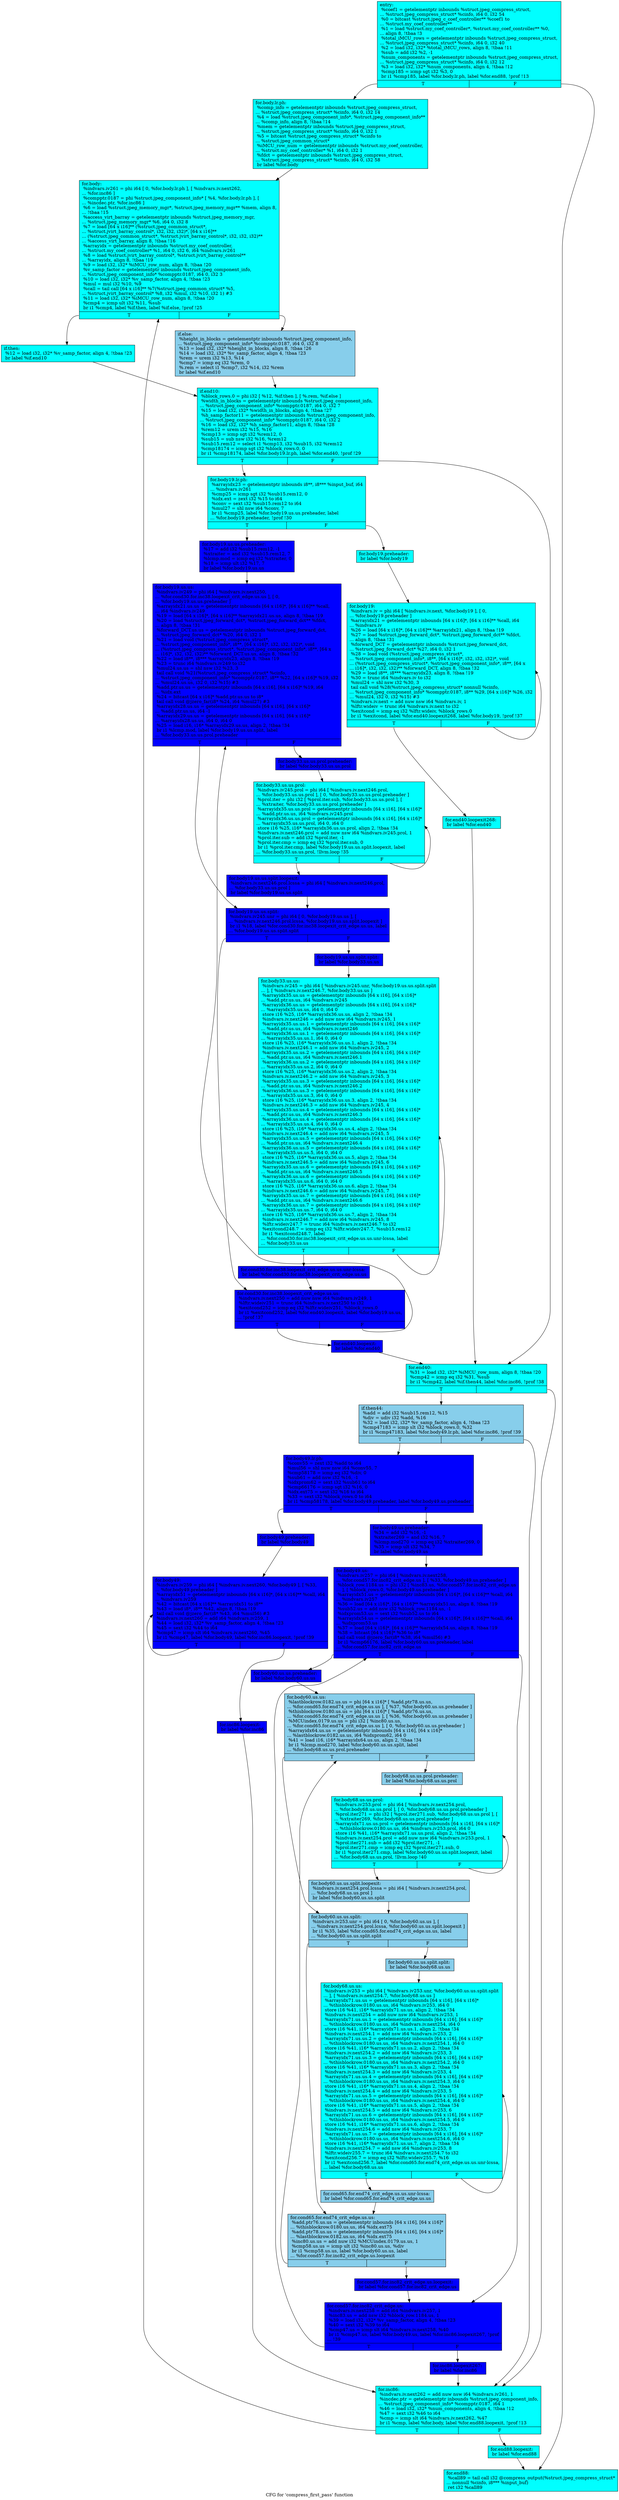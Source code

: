 digraph "CFG for 'compress_first_pass' function" {
	label="CFG for 'compress_first_pass' function";

	Node0x69d7d30 [shape=record, style = filled, fillcolor = cyan, label="{entry:\l  %coef1 = getelementptr inbounds %struct.jpeg_compress_struct,\l... %struct.jpeg_compress_struct* %cinfo, i64 0, i32 54\l  %0 = bitcast %struct.jpeg_c_coef_controller** %coef1 to\l... %struct.my_coef_controller**\l  %1 = load %struct.my_coef_controller*, %struct.my_coef_controller** %0,\l... align 8, !tbaa !3\l  %total_iMCU_rows = getelementptr inbounds %struct.jpeg_compress_struct,\l... %struct.jpeg_compress_struct* %cinfo, i64 0, i32 40\l  %2 = load i32, i32* %total_iMCU_rows, align 8, !tbaa !11\l  %sub = add i32 %2, -1\l  %num_components = getelementptr inbounds %struct.jpeg_compress_struct,\l... %struct.jpeg_compress_struct* %cinfo, i64 0, i32 12\l  %3 = load i32, i32* %num_components, align 4, !tbaa !12\l  %cmp185 = icmp sgt i32 %3, 0\l  br i1 %cmp185, label %for.body.lr.ph, label %for.end88, !prof !13\l|{<s0>T|<s1>F}}"];
	Node0x69d7d30:s0 -> Node0x69d8240;
	Node0x69d7d30:s1 -> Node0x69dac80;
	Node0x69d8240 [shape=record, style = filled, fillcolor = cyan, label="{for.body.lr.ph:                                   \l  %comp_info = getelementptr inbounds %struct.jpeg_compress_struct,\l... %struct.jpeg_compress_struct* %cinfo, i64 0, i32 14\l  %4 = load %struct.jpeg_component_info*, %struct.jpeg_component_info**\l... %comp_info, align 8, !tbaa !14\l  %mem = getelementptr inbounds %struct.jpeg_compress_struct,\l... %struct.jpeg_compress_struct* %cinfo, i64 0, i32 1\l  %5 = bitcast %struct.jpeg_compress_struct* %cinfo to\l... %struct.jpeg_common_struct*\l  %iMCU_row_num = getelementptr inbounds %struct.my_coef_controller,\l... %struct.my_coef_controller* %1, i64 0, i32 1\l  %fdct = getelementptr inbounds %struct.jpeg_compress_struct,\l... %struct.jpeg_compress_struct* %cinfo, i64 0, i32 58\l  br label %for.body\l}"];
	Node0x69d8240 -> Node0x69db980;
	Node0x69db980 [shape=record, style = filled, fillcolor = cyan, label="{for.body:                                         \l  %indvars.iv261 = phi i64 [ 0, %for.body.lr.ph ], [ %indvars.iv.next262,\l... %for.inc86 ]\l  %compptr.0187 = phi %struct.jpeg_component_info* [ %4, %for.body.lr.ph ], [\l... %incdec.ptr, %for.inc86 ]\l  %6 = load %struct.jpeg_memory_mgr*, %struct.jpeg_memory_mgr** %mem, align 8,\l... !tbaa !15\l  %access_virt_barray = getelementptr inbounds %struct.jpeg_memory_mgr,\l... %struct.jpeg_memory_mgr* %6, i64 0, i32 8\l  %7 = load [64 x i16]** (%struct.jpeg_common_struct*,\l... %struct.jvirt_barray_control*, i32, i32, i32)*, [64 x i16]**\l... (%struct.jpeg_common_struct*, %struct.jvirt_barray_control*, i32, i32, i32)**\l... %access_virt_barray, align 8, !tbaa !16\l  %arrayidx = getelementptr inbounds %struct.my_coef_controller,\l... %struct.my_coef_controller* %1, i64 0, i32 6, i64 %indvars.iv261\l  %8 = load %struct.jvirt_barray_control*, %struct.jvirt_barray_control**\l... %arrayidx, align 8, !tbaa !19\l  %9 = load i32, i32* %iMCU_row_num, align 8, !tbaa !20\l  %v_samp_factor = getelementptr inbounds %struct.jpeg_component_info,\l... %struct.jpeg_component_info* %compptr.0187, i64 0, i32 3\l  %10 = load i32, i32* %v_samp_factor, align 4, !tbaa !23\l  %mul = mul i32 %10, %9\l  %call = tail call [64 x i16]** %7(%struct.jpeg_common_struct* %5,\l... %struct.jvirt_barray_control* %8, i32 %mul, i32 %10, i32 1) #3\l  %11 = load i32, i32* %iMCU_row_num, align 8, !tbaa !20\l  %cmp4 = icmp ult i32 %11, %sub\l  br i1 %cmp4, label %if.then, label %if.else, !prof !25\l|{<s0>T|<s1>F}}"];
	Node0x69db980:s0 -> Node0x69a5fe0;
	Node0x69db980:s1 -> Node0x69db7e0;
	Node0x69a5fe0 [shape=record, style = filled, fillcolor = cyan, label="{if.then:                                          \l  %12 = load i32, i32* %v_samp_factor, align 4, !tbaa !23\l  br label %if.end10\l}"];
	Node0x69a5fe0 -> Node0x69c0740;
	Node0x69db7e0 [shape=record, style = filled, fillcolor = skyblue, label="{if.else:                                          \l  %height_in_blocks = getelementptr inbounds %struct.jpeg_component_info,\l... %struct.jpeg_component_info* %compptr.0187, i64 0, i32 8\l  %13 = load i32, i32* %height_in_blocks, align 8, !tbaa !26\l  %14 = load i32, i32* %v_samp_factor, align 4, !tbaa !23\l  %rem = urem i32 %13, %14\l  %cmp7 = icmp eq i32 %rem, 0\l  %.rem = select i1 %cmp7, i32 %14, i32 %rem\l  br label %if.end10\l}"];
	Node0x69db7e0 -> Node0x69c0740;
	Node0x69c0740 [shape=record, style = filled, fillcolor = cyan, label="{if.end10:                                         \l  %block_rows.0 = phi i32 [ %12, %if.then ], [ %.rem, %if.else ]\l  %width_in_blocks = getelementptr inbounds %struct.jpeg_component_info,\l... %struct.jpeg_component_info* %compptr.0187, i64 0, i32 7\l  %15 = load i32, i32* %width_in_blocks, align 4, !tbaa !27\l  %h_samp_factor11 = getelementptr inbounds %struct.jpeg_component_info,\l... %struct.jpeg_component_info* %compptr.0187, i64 0, i32 2\l  %16 = load i32, i32* %h_samp_factor11, align 8, !tbaa !28\l  %rem12 = urem i32 %15, %16\l  %cmp13 = icmp sgt i32 %rem12, 0\l  %sub15 = sub nsw i32 %16, %rem12\l  %sub15.rem12 = select i1 %cmp13, i32 %sub15, i32 %rem12\l  %cmp18174 = icmp sgt i32 %block_rows.0, 0\l  br i1 %cmp18174, label %for.body19.lr.ph, label %for.end40, !prof !29\l|{<s0>T|<s1>F}}"];
	Node0x69c0740:s0 -> Node0x69c1290;
	Node0x69c0740:s1 -> Node0x69c1390;
	Node0x69c1290 [shape=record, style = filled, fillcolor = cyan, label="{for.body19.lr.ph:                                 \l  %arrayidx23 = getelementptr inbounds i8**, i8*** %input_buf, i64\l... %indvars.iv261\l  %cmp25 = icmp sgt i32 %sub15.rem12, 0\l  %idx.ext = zext i32 %15 to i64\l  %conv = sext i32 %sub15.rem12 to i64\l  %mul27 = shl nsw i64 %conv, 7\l  br i1 %cmp25, label %for.body19.us.us.preheader, label\l... %for.body19.preheader, !prof !30\l|{<s0>T|<s1>F}}"];
	Node0x69c1290:s0 -> Node0x69c18e0;
	Node0x69c1290:s1 -> Node0x69c1a00;
	Node0x69c1a00 [shape=record, style = filled, fillcolor = cyan, label="{for.body19.preheader:                             \l  br label %for.body19\l}"];
	Node0x69c1a00 -> Node0x69c1cc0;
	Node0x69c18e0 [shape=record, style = filled, fillcolor = blue, label="{for.body19.us.us.preheader:                       \l  %17 = add i32 %sub15.rem12, -1\l  %xtraiter = and i32 %sub15.rem12, 7\l  %lcmp.mod = icmp eq i32 %xtraiter, 0\l  %18 = icmp ult i32 %17, 7\l  br label %for.body19.us.us\l}"];
	Node0x69c18e0 -> Node0x69c0610;
	Node0x69c0610 [shape=record, style = filled, fillcolor = blue, label="{for.body19.us.us:                                 \l  %indvars.iv249 = phi i64 [ %indvars.iv.next250,\l... %for.cond30.for.inc38.loopexit_crit_edge.us.us ], [ 0,\l... %for.body19.us.us.preheader ]\l  %arrayidx21.us.us = getelementptr inbounds [64 x i16]*, [64 x i16]** %call,\l... i64 %indvars.iv249\l  %19 = load [64 x i16]*, [64 x i16]** %arrayidx21.us.us, align 8, !tbaa !19\l  %20 = load %struct.jpeg_forward_dct*, %struct.jpeg_forward_dct** %fdct,\l... align 8, !tbaa !31\l  %forward_DCT.us.us = getelementptr inbounds %struct.jpeg_forward_dct,\l... %struct.jpeg_forward_dct* %20, i64 0, i32 1\l  %21 = load void (%struct.jpeg_compress_struct*,\l... %struct.jpeg_component_info*, i8**, [64 x i16]*, i32, i32, i32)*, void\l... (%struct.jpeg_compress_struct*, %struct.jpeg_component_info*, i8**, [64 x\l... i16]*, i32, i32, i32)** %forward_DCT.us.us, align 8, !tbaa !32\l  %22 = load i8**, i8*** %arrayidx23, align 8, !tbaa !19\l  %23 = trunc i64 %indvars.iv249 to i32\l  %mul24.us.us = shl nsw i32 %23, 3\l  tail call void %21(%struct.jpeg_compress_struct* %cinfo,\l... %struct.jpeg_component_info* %compptr.0187, i8** %22, [64 x i16]* %19, i32\l... %mul24.us.us, i32 0, i32 %15) #3\l  %add.ptr.us.us = getelementptr inbounds [64 x i16], [64 x i16]* %19, i64\l... %idx.ext\l  %24 = bitcast [64 x i16]* %add.ptr.us.us to i8*\l  tail call void @jzero_far(i8* %24, i64 %mul27) #3\l  %arrayidx28.us.us = getelementptr inbounds [64 x i16], [64 x i16]*\l... %add.ptr.us.us, i64 -1\l  %arrayidx29.us.us = getelementptr inbounds [64 x i16], [64 x i16]*\l... %arrayidx28.us.us, i64 0, i64 0\l  %25 = load i16, i16* %arrayidx29.us.us, align 2, !tbaa !34\l  br i1 %lcmp.mod, label %for.body19.us.us.split, label\l... %for.body33.us.us.prol.preheader\l|{<s0>T|<s1>F}}"];
	Node0x69c0610:s0 -> Node0x69c3700;
	Node0x69c0610:s1 -> Node0x69c37e0;
	Node0x69c37e0 [shape=record, style = filled, fillcolor = blue, label="{for.body33.us.us.prol.preheader:                  \l  br label %for.body33.us.us.prol\l}"];
	Node0x69c37e0 -> Node0x69c3950;
	Node0x69c3950 [shape=record, style = filled, fillcolor = cyan, label="{for.body33.us.us.prol:                            \l  %indvars.iv245.prol = phi i64 [ %indvars.iv.next246.prol,\l... %for.body33.us.us.prol ], [ 0, %for.body33.us.us.prol.preheader ]\l  %prol.iter = phi i32 [ %prol.iter.sub, %for.body33.us.us.prol ], [\l... %xtraiter, %for.body33.us.us.prol.preheader ]\l  %arrayidx35.us.us.prol = getelementptr inbounds [64 x i16], [64 x i16]*\l... %add.ptr.us.us, i64 %indvars.iv245.prol\l  %arrayidx36.us.us.prol = getelementptr inbounds [64 x i16], [64 x i16]*\l... %arrayidx35.us.us.prol, i64 0, i64 0\l  store i16 %25, i16* %arrayidx36.us.us.prol, align 2, !tbaa !34\l  %indvars.iv.next246.prol = add nuw nsw i64 %indvars.iv245.prol, 1\l  %prol.iter.sub = add i32 %prol.iter, -1\l  %prol.iter.cmp = icmp eq i32 %prol.iter.sub, 0\l  br i1 %prol.iter.cmp, label %for.body19.us.us.split.loopexit, label\l... %for.body33.us.us.prol, !llvm.loop !35\l|{<s0>T|<s1>F}}"];
	Node0x69c3950:s0 -> Node0x69c40c0;
	Node0x69c3950:s1 -> Node0x69c3950;
	Node0x69c40c0 [shape=record, style = filled, fillcolor = blue, label="{for.body19.us.us.split.loopexit:                  \l  %indvars.iv.next246.prol.lcssa = phi i64 [ %indvars.iv.next246.prol,\l... %for.body33.us.us.prol ]\l  br label %for.body19.us.us.split\l}"];
	Node0x69c40c0 -> Node0x69c3700;
	Node0x69c3700 [shape=record, style = filled, fillcolor = blue, label="{for.body19.us.us.split:                           \l  %indvars.iv245.unr = phi i64 [ 0, %for.body19.us.us ], [\l... %indvars.iv.next246.prol.lcssa, %for.body19.us.us.split.loopexit ]\l  br i1 %18, label %for.cond30.for.inc38.loopexit_crit_edge.us.us, label\l... %for.body19.us.us.split.split\l|{<s0>T|<s1>F}}"];
	Node0x69c3700:s0 -> Node0x69c24d0;
	Node0x69c3700:s1 -> Node0x69e5560;
	Node0x69e5560 [shape=record, style = filled, fillcolor = blue, label="{for.body19.us.us.split.split:                     \l  br label %for.body33.us.us\l}"];
	Node0x69e5560 -> Node0x69e56d0;
	Node0x69e57c0 [shape=record, style = filled, fillcolor = blue, label="{for.cond30.for.inc38.loopexit_crit_edge.us.us.unr-lcssa: \l  br label %for.cond30.for.inc38.loopexit_crit_edge.us.us\l}"];
	Node0x69e57c0 -> Node0x69c24d0;
	Node0x69c24d0 [shape=record, style = filled, fillcolor = blue, label="{for.cond30.for.inc38.loopexit_crit_edge.us.us:    \l  %indvars.iv.next250 = add nuw nsw i64 %indvars.iv249, 1\l  %lftr.wideiv251 = trunc i64 %indvars.iv.next250 to i32\l  %exitcond252 = icmp eq i32 %lftr.wideiv251, %block_rows.0\l  br i1 %exitcond252, label %for.end40.loopexit, label %for.body19.us.us,\l... !prof !37\l|{<s0>T|<s1>F}}"];
	Node0x69c24d0:s0 -> Node0x69e5a30;
	Node0x69c24d0:s1 -> Node0x69c0610;
	Node0x69e56d0 [shape=record, style = filled, fillcolor = cyan, label="{for.body33.us.us:                                 \l  %indvars.iv245 = phi i64 [ %indvars.iv245.unr, %for.body19.us.us.split.split\l... ], [ %indvars.iv.next246.7, %for.body33.us.us ]\l  %arrayidx35.us.us = getelementptr inbounds [64 x i16], [64 x i16]*\l... %add.ptr.us.us, i64 %indvars.iv245\l  %arrayidx36.us.us = getelementptr inbounds [64 x i16], [64 x i16]*\l... %arrayidx35.us.us, i64 0, i64 0\l  store i16 %25, i16* %arrayidx36.us.us, align 2, !tbaa !34\l  %indvars.iv.next246 = add nuw nsw i64 %indvars.iv245, 1\l  %arrayidx35.us.us.1 = getelementptr inbounds [64 x i16], [64 x i16]*\l... %add.ptr.us.us, i64 %indvars.iv.next246\l  %arrayidx36.us.us.1 = getelementptr inbounds [64 x i16], [64 x i16]*\l... %arrayidx35.us.us.1, i64 0, i64 0\l  store i16 %25, i16* %arrayidx36.us.us.1, align 2, !tbaa !34\l  %indvars.iv.next246.1 = add nsw i64 %indvars.iv245, 2\l  %arrayidx35.us.us.2 = getelementptr inbounds [64 x i16], [64 x i16]*\l... %add.ptr.us.us, i64 %indvars.iv.next246.1\l  %arrayidx36.us.us.2 = getelementptr inbounds [64 x i16], [64 x i16]*\l... %arrayidx35.us.us.2, i64 0, i64 0\l  store i16 %25, i16* %arrayidx36.us.us.2, align 2, !tbaa !34\l  %indvars.iv.next246.2 = add nsw i64 %indvars.iv245, 3\l  %arrayidx35.us.us.3 = getelementptr inbounds [64 x i16], [64 x i16]*\l... %add.ptr.us.us, i64 %indvars.iv.next246.2\l  %arrayidx36.us.us.3 = getelementptr inbounds [64 x i16], [64 x i16]*\l... %arrayidx35.us.us.3, i64 0, i64 0\l  store i16 %25, i16* %arrayidx36.us.us.3, align 2, !tbaa !34\l  %indvars.iv.next246.3 = add nsw i64 %indvars.iv245, 4\l  %arrayidx35.us.us.4 = getelementptr inbounds [64 x i16], [64 x i16]*\l... %add.ptr.us.us, i64 %indvars.iv.next246.3\l  %arrayidx36.us.us.4 = getelementptr inbounds [64 x i16], [64 x i16]*\l... %arrayidx35.us.us.4, i64 0, i64 0\l  store i16 %25, i16* %arrayidx36.us.us.4, align 2, !tbaa !34\l  %indvars.iv.next246.4 = add nsw i64 %indvars.iv245, 5\l  %arrayidx35.us.us.5 = getelementptr inbounds [64 x i16], [64 x i16]*\l... %add.ptr.us.us, i64 %indvars.iv.next246.4\l  %arrayidx36.us.us.5 = getelementptr inbounds [64 x i16], [64 x i16]*\l... %arrayidx35.us.us.5, i64 0, i64 0\l  store i16 %25, i16* %arrayidx36.us.us.5, align 2, !tbaa !34\l  %indvars.iv.next246.5 = add nsw i64 %indvars.iv245, 6\l  %arrayidx35.us.us.6 = getelementptr inbounds [64 x i16], [64 x i16]*\l... %add.ptr.us.us, i64 %indvars.iv.next246.5\l  %arrayidx36.us.us.6 = getelementptr inbounds [64 x i16], [64 x i16]*\l... %arrayidx35.us.us.6, i64 0, i64 0\l  store i16 %25, i16* %arrayidx36.us.us.6, align 2, !tbaa !34\l  %indvars.iv.next246.6 = add nsw i64 %indvars.iv245, 7\l  %arrayidx35.us.us.7 = getelementptr inbounds [64 x i16], [64 x i16]*\l... %add.ptr.us.us, i64 %indvars.iv.next246.6\l  %arrayidx36.us.us.7 = getelementptr inbounds [64 x i16], [64 x i16]*\l... %arrayidx35.us.us.7, i64 0, i64 0\l  store i16 %25, i16* %arrayidx36.us.us.7, align 2, !tbaa !34\l  %indvars.iv.next246.7 = add nsw i64 %indvars.iv245, 8\l  %lftr.wideiv247.7 = trunc i64 %indvars.iv.next246.7 to i32\l  %exitcond248.7 = icmp eq i32 %lftr.wideiv247.7, %sub15.rem12\l  br i1 %exitcond248.7, label\l... %for.cond30.for.inc38.loopexit_crit_edge.us.us.unr-lcssa, label\l... %for.body33.us.us\l|{<s0>T|<s1>F}}"];
	Node0x69e56d0:s0 -> Node0x69e57c0;
	Node0x69e56d0:s1 -> Node0x69e56d0;
	Node0x69c1cc0 [shape=record, style = filled, fillcolor = cyan, label="{for.body19:                                       \l  %indvars.iv = phi i64 [ %indvars.iv.next, %for.body19 ], [ 0,\l... %for.body19.preheader ]\l  %arrayidx21 = getelementptr inbounds [64 x i16]*, [64 x i16]** %call, i64\l... %indvars.iv\l  %26 = load [64 x i16]*, [64 x i16]** %arrayidx21, align 8, !tbaa !19\l  %27 = load %struct.jpeg_forward_dct*, %struct.jpeg_forward_dct** %fdct,\l... align 8, !tbaa !31\l  %forward_DCT = getelementptr inbounds %struct.jpeg_forward_dct,\l... %struct.jpeg_forward_dct* %27, i64 0, i32 1\l  %28 = load void (%struct.jpeg_compress_struct*,\l... %struct.jpeg_component_info*, i8**, [64 x i16]*, i32, i32, i32)*, void\l... (%struct.jpeg_compress_struct*, %struct.jpeg_component_info*, i8**, [64 x\l... i16]*, i32, i32, i32)** %forward_DCT, align 8, !tbaa !32\l  %29 = load i8**, i8*** %arrayidx23, align 8, !tbaa !19\l  %30 = trunc i64 %indvars.iv to i32\l  %mul24 = shl nsw i32 %30, 3\l  tail call void %28(%struct.jpeg_compress_struct* nonnull %cinfo,\l... %struct.jpeg_component_info* %compptr.0187, i8** %29, [64 x i16]* %26, i32\l... %mul24, i32 0, i32 %15) #3\l  %indvars.iv.next = add nuw nsw i64 %indvars.iv, 1\l  %lftr.wideiv = trunc i64 %indvars.iv.next to i32\l  %exitcond = icmp eq i32 %lftr.wideiv, %block_rows.0\l  br i1 %exitcond, label %for.end40.loopexit268, label %for.body19, !prof !37\l|{<s0>T|<s1>F}}"];
	Node0x69c1cc0:s0 -> Node0x69e82c0;
	Node0x69c1cc0:s1 -> Node0x69c1cc0;
	Node0x69e5a30 [shape=record, style = filled, fillcolor = blue, label="{for.end40.loopexit:                               \l  br label %for.end40\l}"];
	Node0x69e5a30 -> Node0x69c1390;
	Node0x69e82c0 [shape=record, style = filled, fillcolor = cyan, label="{for.end40.loopexit268:                            \l  br label %for.end40\l}"];
	Node0x69e82c0 -> Node0x69c1390;
	Node0x69c1390 [shape=record, style = filled, fillcolor = cyan, label="{for.end40:                                        \l  %31 = load i32, i32* %iMCU_row_num, align 8, !tbaa !20\l  %cmp42 = icmp eq i32 %31, %sub\l  br i1 %cmp42, label %if.then44, label %for.inc86, !prof !38\l|{<s0>T|<s1>F}}"];
	Node0x69c1390:s0 -> Node0x69e8ac0;
	Node0x69c1390:s1 -> Node0x69dbb60;
	Node0x69e8ac0 [shape=record, style = filled, fillcolor = skyblue, label="{if.then44:                                        \l  %add = add i32 %sub15.rem12, %15\l  %div = udiv i32 %add, %16\l  %32 = load i32, i32* %v_samp_factor, align 4, !tbaa !23\l  %cmp47183 = icmp slt i32 %block_rows.0, %32\l  br i1 %cmp47183, label %for.body49.lr.ph, label %for.inc86, !prof !39\l|{<s0>T|<s1>F}}"];
	Node0x69e8ac0:s0 -> Node0x69e9000;
	Node0x69e8ac0:s1 -> Node0x69dbb60;
	Node0x69e9000 [shape=record, style = filled, fillcolor = blue, label="{for.body49.lr.ph:                                 \l  %conv55 = zext i32 %add to i64\l  %mul56 = shl nuw nsw i64 %conv55, 7\l  %cmp58178 = icmp eq i32 %div, 0\l  %sub61 = add nsw i32 %16, -1\l  %idxprom62 = sext i32 %sub61 to i64\l  %cmp66176 = icmp sgt i32 %16, 0\l  %idx.ext75 = sext i32 %16 to i64\l  %33 = sext i32 %block_rows.0 to i64\l  br i1 %cmp58178, label %for.body49.preheader, label %for.body49.us.preheader\l|{<s0>T|<s1>F}}"];
	Node0x69e9000:s0 -> Node0x69e96e0;
	Node0x69e9000:s1 -> Node0x69e97e0;
	Node0x69e97e0 [shape=record, style = filled, fillcolor = blue, label="{for.body49.us.preheader:                          \l  %34 = add i32 %16, -1\l  %xtraiter269 = and i32 %16, 7\l  %lcmp.mod270 = icmp eq i32 %xtraiter269, 0\l  %35 = icmp ult i32 %34, 7\l  br label %for.body49.us\l}"];
	Node0x69e97e0 -> Node0x69e9ba0;
	Node0x69e96e0 [shape=record, style = filled, fillcolor = blue, label="{for.body49.preheader:                             \l  br label %for.body49\l}"];
	Node0x69e96e0 -> Node0x69e9c80;
	Node0x69e9ba0 [shape=record, style = filled, fillcolor = blue, label="{for.body49.us:                                    \l  %indvars.iv257 = phi i64 [ %indvars.iv.next258,\l... %for.cond57.for.inc82_crit_edge.us ], [ %33, %for.body49.us.preheader ]\l  %block_row.1184.us = phi i32 [ %inc83.us, %for.cond57.for.inc82_crit_edge.us\l... ], [ %block_rows.0, %for.body49.us.preheader ]\l  %arrayidx51.us = getelementptr inbounds [64 x i16]*, [64 x i16]** %call, i64\l... %indvars.iv257\l  %36 = load [64 x i16]*, [64 x i16]** %arrayidx51.us, align 8, !tbaa !19\l  %sub52.us = add nsw i32 %block_row.1184.us, -1\l  %idxprom53.us = sext i32 %sub52.us to i64\l  %arrayidx54.us = getelementptr inbounds [64 x i16]*, [64 x i16]** %call, i64\l... %idxprom53.us\l  %37 = load [64 x i16]*, [64 x i16]** %arrayidx54.us, align 8, !tbaa !19\l  %38 = bitcast [64 x i16]* %36 to i8*\l  tail call void @jzero_far(i8* %38, i64 %mul56) #3\l  br i1 %cmp66176, label %for.body60.us.us.preheader, label\l... %for.cond57.for.inc82_crit_edge.us\l|{<s0>T|<s1>F}}"];
	Node0x69e9ba0:s0 -> Node0x69ea6c0;
	Node0x69e9ba0:s1 -> Node0x69e9dd0;
	Node0x69ea6c0 [shape=record, style = filled, fillcolor = blue, label="{for.body60.us.us.preheader:                       \l  br label %for.body60.us.us\l}"];
	Node0x69ea6c0 -> Node0x69ea870;
	Node0x69ea960 [shape=record, style = filled, fillcolor = blue, label="{for.cond57.for.inc82_crit_edge.us.loopexit:       \l  br label %for.cond57.for.inc82_crit_edge.us\l}"];
	Node0x69ea960 -> Node0x69e9dd0;
	Node0x69e9dd0 [shape=record, style = filled, fillcolor = blue, label="{for.cond57.for.inc82_crit_edge.us:                \l  %indvars.iv.next258 = add i64 %indvars.iv257, 1\l  %inc83.us = add nsw i32 %block_row.1184.us, 1\l  %39 = load i32, i32* %v_samp_factor, align 4, !tbaa !23\l  %40 = sext i32 %39 to i64\l  %cmp47.us = icmp slt i64 %indvars.iv.next258, %40\l  br i1 %cmp47.us, label %for.body49.us, label %for.inc86.loopexit267, !prof\l... !39\l|{<s0>T|<s1>F}}"];
	Node0x69e9dd0:s0 -> Node0x69e9ba0;
	Node0x69e9dd0:s1 -> Node0x69eac50;
	Node0x69ea870 [shape=record, style = filled, fillcolor = skyblue, label="{for.body60.us.us:                                 \l  %lastblockrow.0182.us.us = phi [64 x i16]* [ %add.ptr78.us.us,\l... %for.cond65.for.end74_crit_edge.us.us ], [ %37, %for.body60.us.us.preheader ]\l  %thisblockrow.0180.us.us = phi [64 x i16]* [ %add.ptr76.us.us,\l... %for.cond65.for.end74_crit_edge.us.us ], [ %36, %for.body60.us.us.preheader ]\l  %MCUindex.0179.us.us = phi i32 [ %inc80.us.us,\l... %for.cond65.for.end74_crit_edge.us.us ], [ 0, %for.body60.us.us.preheader ]\l  %arrayidx64.us.us = getelementptr inbounds [64 x i16], [64 x i16]*\l... %lastblockrow.0182.us.us, i64 %idxprom62, i64 0\l  %41 = load i16, i16* %arrayidx64.us.us, align 2, !tbaa !34\l  br i1 %lcmp.mod270, label %for.body60.us.us.split, label\l... %for.body68.us.us.prol.preheader\l|{<s0>T|<s1>F}}"];
	Node0x69ea870:s0 -> Node0x69eb980;
	Node0x69ea870:s1 -> Node0x69eba60;
	Node0x69eba60 [shape=record, style = filled, fillcolor = skyblue, label="{for.body68.us.us.prol.preheader:                  \l  br label %for.body68.us.us.prol\l}"];
	Node0x69eba60 -> Node0x69ebc10;
	Node0x69ebc10 [shape=record, style = filled, fillcolor = cyan, label="{for.body68.us.us.prol:                            \l  %indvars.iv253.prol = phi i64 [ %indvars.iv.next254.prol,\l... %for.body68.us.us.prol ], [ 0, %for.body68.us.us.prol.preheader ]\l  %prol.iter271 = phi i32 [ %prol.iter271.sub, %for.body68.us.us.prol ], [\l... %xtraiter269, %for.body68.us.us.prol.preheader ]\l  %arrayidx71.us.us.prol = getelementptr inbounds [64 x i16], [64 x i16]*\l... %thisblockrow.0180.us.us, i64 %indvars.iv253.prol, i64 0\l  store i16 %41, i16* %arrayidx71.us.us.prol, align 2, !tbaa !34\l  %indvars.iv.next254.prol = add nuw nsw i64 %indvars.iv253.prol, 1\l  %prol.iter271.sub = add i32 %prol.iter271, -1\l  %prol.iter271.cmp = icmp eq i32 %prol.iter271.sub, 0\l  br i1 %prol.iter271.cmp, label %for.body60.us.us.split.loopexit, label\l... %for.body68.us.us.prol, !llvm.loop !40\l|{<s0>T|<s1>F}}"];
	Node0x69ebc10:s0 -> Node0x69ec2e0;
	Node0x69ebc10:s1 -> Node0x69ebc10;
	Node0x69ec2e0 [shape=record, style = filled, fillcolor = skyblue, label="{for.body60.us.us.split.loopexit:                  \l  %indvars.iv.next254.prol.lcssa = phi i64 [ %indvars.iv.next254.prol,\l... %for.body68.us.us.prol ]\l  br label %for.body60.us.us.split\l}"];
	Node0x69ec2e0 -> Node0x69eb980;
	Node0x69eb980 [shape=record, style = filled, fillcolor = skyblue, label="{for.body60.us.us.split:                           \l  %indvars.iv253.unr = phi i64 [ 0, %for.body60.us.us ], [\l... %indvars.iv.next254.prol.lcssa, %for.body60.us.us.split.loopexit ]\l  br i1 %35, label %for.cond65.for.end74_crit_edge.us.us, label\l... %for.body60.us.us.split.split\l|{<s0>T|<s1>F}}"];
	Node0x69eb980:s0 -> Node0x69eb370;
	Node0x69eb980:s1 -> Node0x69ec580;
	Node0x69ec580 [shape=record, style = filled, fillcolor = skyblue, label="{for.body60.us.us.split.split:                     \l  br label %for.body68.us.us\l}"];
	Node0x69ec580 -> Node0x69ec730;
	Node0x69ec820 [shape=record, style = filled, fillcolor = skyblue, label="{for.cond65.for.end74_crit_edge.us.us.unr-lcssa:   \l  br label %for.cond65.for.end74_crit_edge.us.us\l}"];
	Node0x69ec820 -> Node0x69eb370;
	Node0x69eb370 [shape=record, style = filled, fillcolor = skyblue, label="{for.cond65.for.end74_crit_edge.us.us:             \l  %add.ptr76.us.us = getelementptr inbounds [64 x i16], [64 x i16]*\l... %thisblockrow.0180.us.us, i64 %idx.ext75\l  %add.ptr78.us.us = getelementptr inbounds [64 x i16], [64 x i16]*\l... %lastblockrow.0182.us.us, i64 %idx.ext75\l  %inc80.us.us = add nuw i32 %MCUindex.0179.us.us, 1\l  %cmp58.us.us = icmp ult i32 %inc80.us.us, %div\l  br i1 %cmp58.us.us, label %for.body60.us.us, label\l... %for.cond57.for.inc82_crit_edge.us.loopexit\l|{<s0>T|<s1>F}}"];
	Node0x69eb370:s0 -> Node0x69ea870;
	Node0x69eb370:s1 -> Node0x69ea960;
	Node0x69ec730 [shape=record, style = filled, fillcolor = cyan, label="{for.body68.us.us:                                 \l  %indvars.iv253 = phi i64 [ %indvars.iv253.unr, %for.body60.us.us.split.split\l... ], [ %indvars.iv.next254.7, %for.body68.us.us ]\l  %arrayidx71.us.us = getelementptr inbounds [64 x i16], [64 x i16]*\l... %thisblockrow.0180.us.us, i64 %indvars.iv253, i64 0\l  store i16 %41, i16* %arrayidx71.us.us, align 2, !tbaa !34\l  %indvars.iv.next254 = add nuw nsw i64 %indvars.iv253, 1\l  %arrayidx71.us.us.1 = getelementptr inbounds [64 x i16], [64 x i16]*\l... %thisblockrow.0180.us.us, i64 %indvars.iv.next254, i64 0\l  store i16 %41, i16* %arrayidx71.us.us.1, align 2, !tbaa !34\l  %indvars.iv.next254.1 = add nsw i64 %indvars.iv253, 2\l  %arrayidx71.us.us.2 = getelementptr inbounds [64 x i16], [64 x i16]*\l... %thisblockrow.0180.us.us, i64 %indvars.iv.next254.1, i64 0\l  store i16 %41, i16* %arrayidx71.us.us.2, align 2, !tbaa !34\l  %indvars.iv.next254.2 = add nsw i64 %indvars.iv253, 3\l  %arrayidx71.us.us.3 = getelementptr inbounds [64 x i16], [64 x i16]*\l... %thisblockrow.0180.us.us, i64 %indvars.iv.next254.2, i64 0\l  store i16 %41, i16* %arrayidx71.us.us.3, align 2, !tbaa !34\l  %indvars.iv.next254.3 = add nsw i64 %indvars.iv253, 4\l  %arrayidx71.us.us.4 = getelementptr inbounds [64 x i16], [64 x i16]*\l... %thisblockrow.0180.us.us, i64 %indvars.iv.next254.3, i64 0\l  store i16 %41, i16* %arrayidx71.us.us.4, align 2, !tbaa !34\l  %indvars.iv.next254.4 = add nsw i64 %indvars.iv253, 5\l  %arrayidx71.us.us.5 = getelementptr inbounds [64 x i16], [64 x i16]*\l... %thisblockrow.0180.us.us, i64 %indvars.iv.next254.4, i64 0\l  store i16 %41, i16* %arrayidx71.us.us.5, align 2, !tbaa !34\l  %indvars.iv.next254.5 = add nsw i64 %indvars.iv253, 6\l  %arrayidx71.us.us.6 = getelementptr inbounds [64 x i16], [64 x i16]*\l... %thisblockrow.0180.us.us, i64 %indvars.iv.next254.5, i64 0\l  store i16 %41, i16* %arrayidx71.us.us.6, align 2, !tbaa !34\l  %indvars.iv.next254.6 = add nsw i64 %indvars.iv253, 7\l  %arrayidx71.us.us.7 = getelementptr inbounds [64 x i16], [64 x i16]*\l... %thisblockrow.0180.us.us, i64 %indvars.iv.next254.6, i64 0\l  store i16 %41, i16* %arrayidx71.us.us.7, align 2, !tbaa !34\l  %indvars.iv.next254.7 = add nsw i64 %indvars.iv253, 8\l  %lftr.wideiv255.7 = trunc i64 %indvars.iv.next254.7 to i32\l  %exitcond256.7 = icmp eq i32 %lftr.wideiv255.7, %16\l  br i1 %exitcond256.7, label %for.cond65.for.end74_crit_edge.us.us.unr-lcssa,\l... label %for.body68.us.us\l|{<s0>T|<s1>F}}"];
	Node0x69ec730:s0 -> Node0x69ec820;
	Node0x69ec730:s1 -> Node0x69ec730;
	Node0x69e9c80 [shape=record, style = filled, fillcolor = blue, label="{for.body49:                                       \l  %indvars.iv259 = phi i64 [ %indvars.iv.next260, %for.body49 ], [ %33,\l... %for.body49.preheader ]\l  %arrayidx51 = getelementptr inbounds [64 x i16]*, [64 x i16]** %call, i64\l... %indvars.iv259\l  %42 = bitcast [64 x i16]** %arrayidx51 to i8**\l  %43 = load i8*, i8** %42, align 8, !tbaa !19\l  tail call void @jzero_far(i8* %43, i64 %mul56) #3\l  %indvars.iv.next260 = add i64 %indvars.iv259, 1\l  %44 = load i32, i32* %v_samp_factor, align 4, !tbaa !23\l  %45 = sext i32 %44 to i64\l  %cmp47 = icmp slt i64 %indvars.iv.next260, %45\l  br i1 %cmp47, label %for.body49, label %for.inc86.loopexit, !prof !39\l|{<s0>T|<s1>F}}"];
	Node0x69e9c80:s0 -> Node0x69e9c80;
	Node0x69e9c80:s1 -> Node0x69e6f30;
	Node0x69e6f30 [shape=record, style = filled, fillcolor = blue, label="{for.inc86.loopexit:                               \l  br label %for.inc86\l}"];
	Node0x69e6f30 -> Node0x69dbb60;
	Node0x69eac50 [shape=record, style = filled, fillcolor = blue, label="{for.inc86.loopexit267:                            \l  br label %for.inc86\l}"];
	Node0x69eac50 -> Node0x69dbb60;
	Node0x69dbb60 [shape=record, style = filled, fillcolor = cyan, label="{for.inc86:                                        \l  %indvars.iv.next262 = add nuw nsw i64 %indvars.iv261, 1\l  %incdec.ptr = getelementptr inbounds %struct.jpeg_component_info,\l... %struct.jpeg_component_info* %compptr.0187, i64 1\l  %46 = load i32, i32* %num_components, align 4, !tbaa !12\l  %47 = sext i32 %46 to i64\l  %cmp = icmp slt i64 %indvars.iv.next262, %47\l  br i1 %cmp, label %for.body, label %for.end88.loopexit, !prof !13\l|{<s0>T|<s1>F}}"];
	Node0x69dbb60:s0 -> Node0x69db980;
	Node0x69dbb60:s1 -> Node0x69e7230;
	Node0x69e7230 [shape=record, style = filled, fillcolor = cyan, label="{for.end88.loopexit:                               \l  br label %for.end88\l}"];
	Node0x69e7230 -> Node0x69dac80;
	Node0x69dac80 [shape=record, style = filled, fillcolor = cyan, label="{for.end88:                                        \l  %call89 = tail call i32 @compress_output(%struct.jpeg_compress_struct*\l... nonnull %cinfo, i8*** %input_buf)\l  ret i32 %call89\l}"];
}
